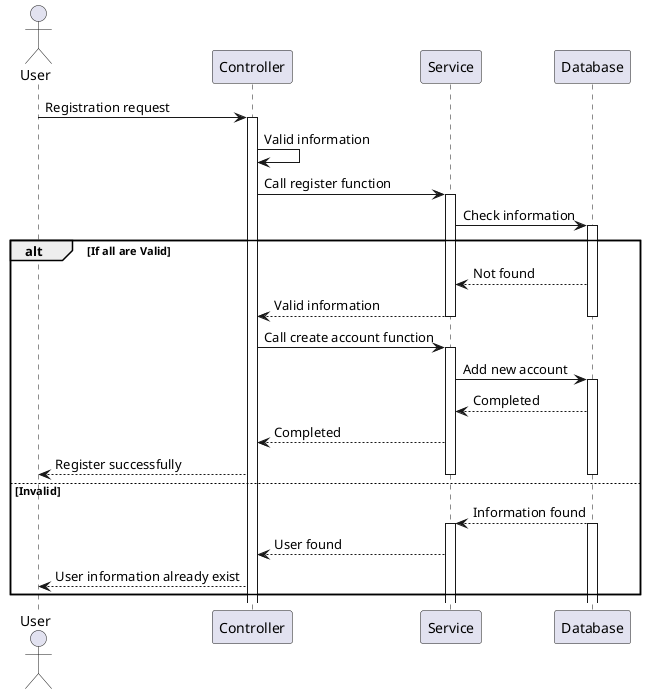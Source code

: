 @startuml
actor User as User
participant Controller
participant Service 
participant Database 

User -> Controller: Registration request
activate Controller
Controller ->Controller:Valid information

Controller->Service: Call register function
activate Service
Service->Database: Check information
activate Database
alt If all are Valid
Database-->Service: Not found
Service-->Controller: Valid information
deactivate Database
deactivate Service
Controller->Service: Call create account function
activate Service
Service->Database: Add new account
activate Database
Database-->Service: Completed
Service--> Controller: Completed
Controller-->User: Register successfully
deactivate Database
deactivate Service
else Invalid
    Database-->Service: Information found
    activate Database
    activate Service
    Service-->Controller: User found
    Controller-->User: User information already exist

end
@enduml